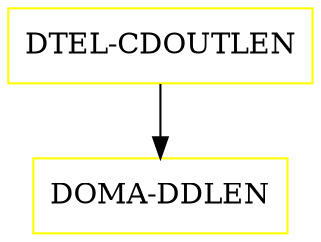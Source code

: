 digraph G {
  "DTEL-CDOUTLEN" [shape=box,color=yellow];
  "DOMA-DDLEN" [shape=box,color=yellow,URL="./DOMA_DDLEN.html"];
  "DTEL-CDOUTLEN" -> "DOMA-DDLEN";
}

